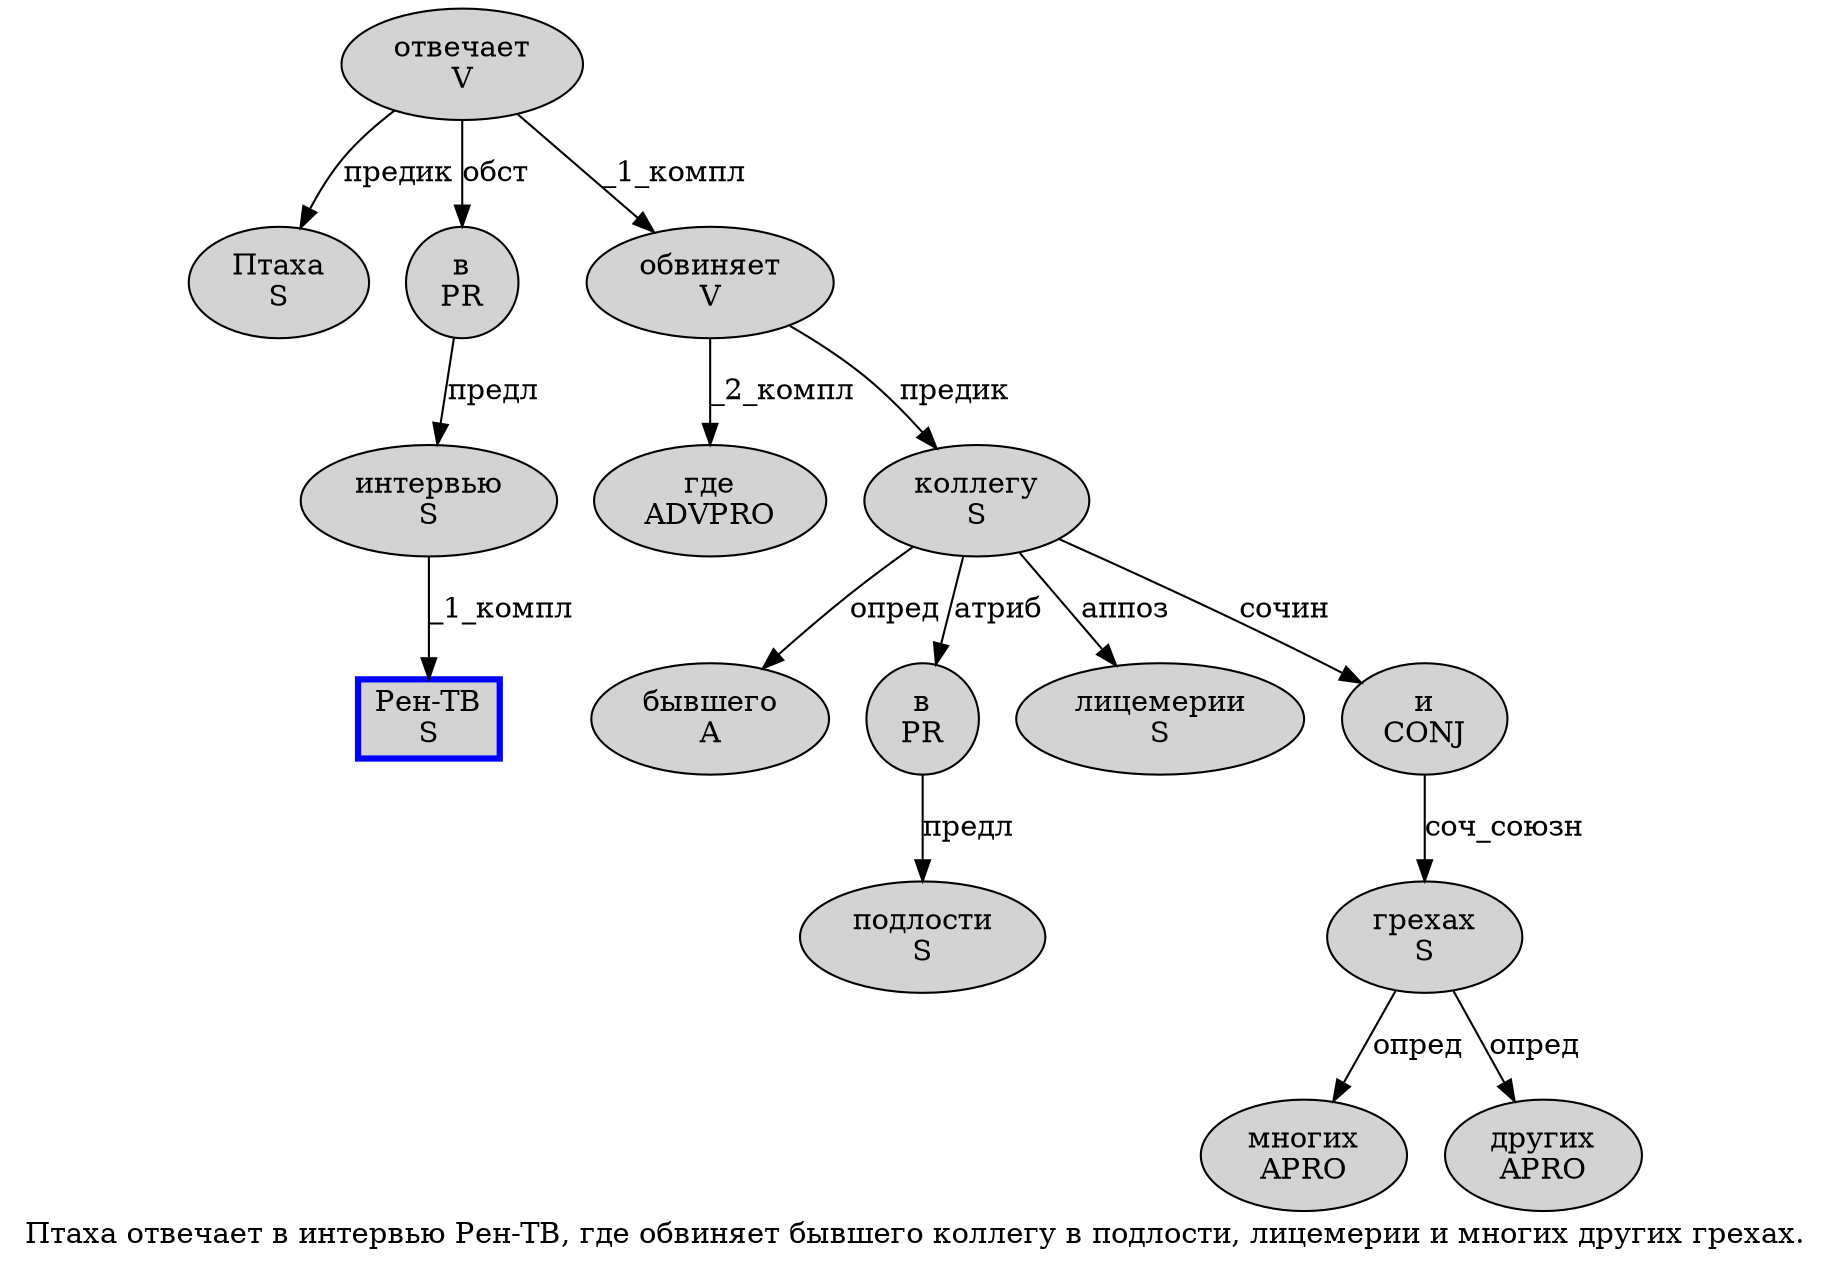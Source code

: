 digraph SENTENCE_342 {
	graph [label="Птаха отвечает в интервью Рен-ТВ, где обвиняет бывшего коллегу в подлости, лицемерии и многих других грехах."]
	node [style=filled]
		0 [label="Птаха
S" color="" fillcolor=lightgray penwidth=1 shape=ellipse]
		1 [label="отвечает
V" color="" fillcolor=lightgray penwidth=1 shape=ellipse]
		2 [label="в
PR" color="" fillcolor=lightgray penwidth=1 shape=ellipse]
		3 [label="интервью
S" color="" fillcolor=lightgray penwidth=1 shape=ellipse]
		4 [label="Рен-ТВ
S" color=blue fillcolor=lightgray penwidth=3 shape=box]
		6 [label="где
ADVPRO" color="" fillcolor=lightgray penwidth=1 shape=ellipse]
		7 [label="обвиняет
V" color="" fillcolor=lightgray penwidth=1 shape=ellipse]
		8 [label="бывшего
A" color="" fillcolor=lightgray penwidth=1 shape=ellipse]
		9 [label="коллегу
S" color="" fillcolor=lightgray penwidth=1 shape=ellipse]
		10 [label="в
PR" color="" fillcolor=lightgray penwidth=1 shape=ellipse]
		11 [label="подлости
S" color="" fillcolor=lightgray penwidth=1 shape=ellipse]
		13 [label="лицемерии
S" color="" fillcolor=lightgray penwidth=1 shape=ellipse]
		14 [label="и
CONJ" color="" fillcolor=lightgray penwidth=1 shape=ellipse]
		15 [label="многих
APRO" color="" fillcolor=lightgray penwidth=1 shape=ellipse]
		16 [label="других
APRO" color="" fillcolor=lightgray penwidth=1 shape=ellipse]
		17 [label="грехах
S" color="" fillcolor=lightgray penwidth=1 shape=ellipse]
			7 -> 6 [label="_2_компл"]
			7 -> 9 [label="предик"]
			1 -> 0 [label="предик"]
			1 -> 2 [label="обст"]
			1 -> 7 [label="_1_компл"]
			9 -> 8 [label="опред"]
			9 -> 10 [label="атриб"]
			9 -> 13 [label="аппоз"]
			9 -> 14 [label="сочин"]
			14 -> 17 [label="соч_союзн"]
			17 -> 15 [label="опред"]
			17 -> 16 [label="опред"]
			3 -> 4 [label="_1_компл"]
			10 -> 11 [label="предл"]
			2 -> 3 [label="предл"]
}